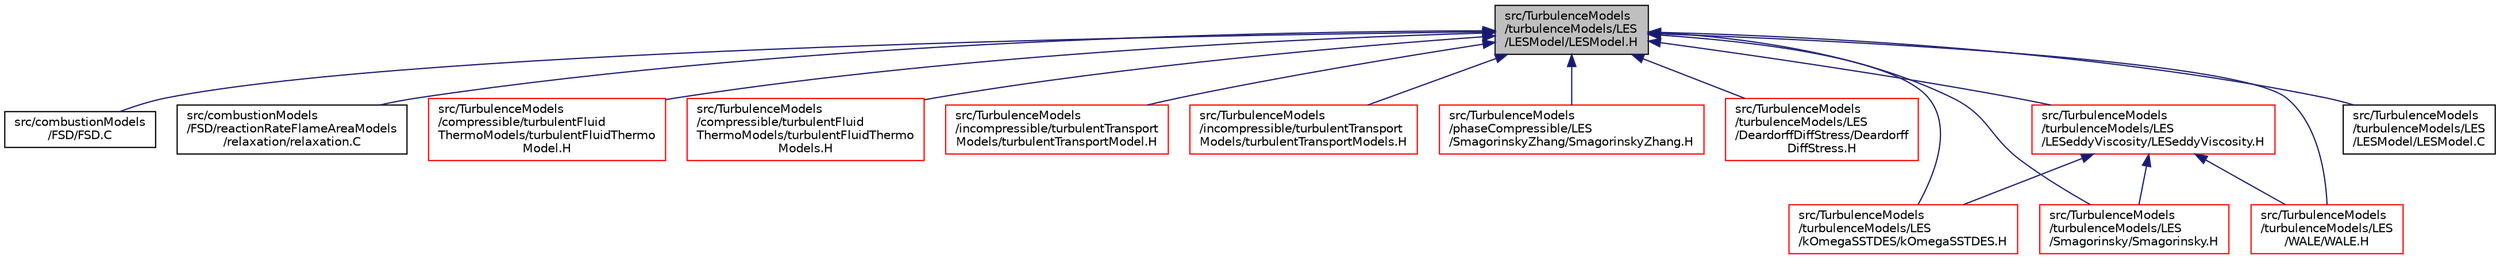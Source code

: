 digraph "src/TurbulenceModels/turbulenceModels/LES/LESModel/LESModel.H"
{
  bgcolor="transparent";
  edge [fontname="Helvetica",fontsize="10",labelfontname="Helvetica",labelfontsize="10"];
  node [fontname="Helvetica",fontsize="10",shape=record];
  Node329 [label="src/TurbulenceModels\l/turbulenceModels/LES\l/LESModel/LESModel.H",height=0.2,width=0.4,color="black", fillcolor="grey75", style="filled", fontcolor="black"];
  Node329 -> Node330 [dir="back",color="midnightblue",fontsize="10",style="solid",fontname="Helvetica"];
  Node330 [label="src/combustionModels\l/FSD/FSD.C",height=0.2,width=0.4,color="black",URL="$a00023.html"];
  Node329 -> Node331 [dir="back",color="midnightblue",fontsize="10",style="solid",fontname="Helvetica"];
  Node331 [label="src/combustionModels\l/FSD/reactionRateFlameAreaModels\l/relaxation/relaxation.C",height=0.2,width=0.4,color="black",URL="$a00047.html"];
  Node329 -> Node332 [dir="back",color="midnightblue",fontsize="10",style="solid",fontname="Helvetica"];
  Node332 [label="src/TurbulenceModels\l/compressible/turbulentFluid\lThermoModels/turbulentFluidThermo\lModel.H",height=0.2,width=0.4,color="red",URL="$a17672.html"];
  Node329 -> Node394 [dir="back",color="midnightblue",fontsize="10",style="solid",fontname="Helvetica"];
  Node394 [label="src/TurbulenceModels\l/compressible/turbulentFluid\lThermoModels/turbulentFluidThermo\lModels.H",height=0.2,width=0.4,color="red",URL="$a17678.html"];
  Node329 -> Node396 [dir="back",color="midnightblue",fontsize="10",style="solid",fontname="Helvetica"];
  Node396 [label="src/TurbulenceModels\l/incompressible/turbulentTransport\lModels/turbulentTransportModel.H",height=0.2,width=0.4,color="red",URL="$a17732.html"];
  Node329 -> Node410 [dir="back",color="midnightblue",fontsize="10",style="solid",fontname="Helvetica"];
  Node410 [label="src/TurbulenceModels\l/incompressible/turbulentTransport\lModels/turbulentTransportModels.H",height=0.2,width=0.4,color="red",URL="$a17738.html"];
  Node329 -> Node412 [dir="back",color="midnightblue",fontsize="10",style="solid",fontname="Helvetica"];
  Node412 [label="src/TurbulenceModels\l/phaseCompressible/LES\l/SmagorinskyZhang/SmagorinskyZhang.H",height=0.2,width=0.4,color="red",URL="$a17756.html"];
  Node329 -> Node414 [dir="back",color="midnightblue",fontsize="10",style="solid",fontname="Helvetica"];
  Node414 [label="src/TurbulenceModels\l/turbulenceModels/LES\l/DeardorffDiffStress/Deardorff\lDiffStress.H",height=0.2,width=0.4,color="red",URL="$a17942.html"];
  Node329 -> Node416 [dir="back",color="midnightblue",fontsize="10",style="solid",fontname="Helvetica"];
  Node416 [label="src/TurbulenceModels\l/turbulenceModels/LES\l/kOmegaSSTDES/kOmegaSSTDES.H",height=0.2,width=0.4,color="red",URL="$a17966.html"];
  Node329 -> Node418 [dir="back",color="midnightblue",fontsize="10",style="solid",fontname="Helvetica"];
  Node418 [label="src/TurbulenceModels\l/turbulenceModels/LES\l/LESeddyViscosity/LESeddyViscosity.H",height=0.2,width=0.4,color="red",URL="$a18017.html"];
  Node418 -> Node416 [dir="back",color="midnightblue",fontsize="10",style="solid",fontname="Helvetica"];
  Node418 -> Node430 [dir="back",color="midnightblue",fontsize="10",style="solid",fontname="Helvetica"];
  Node430 [label="src/TurbulenceModels\l/turbulenceModels/LES\l/Smagorinsky/Smagorinsky.H",height=0.2,width=0.4,color="red",URL="$a18056.html"];
  Node418 -> Node438 [dir="back",color="midnightblue",fontsize="10",style="solid",fontname="Helvetica"];
  Node438 [label="src/TurbulenceModels\l/turbulenceModels/LES\l/WALE/WALE.H",height=0.2,width=0.4,color="red",URL="$a18080.html"];
  Node329 -> Node440 [dir="back",color="midnightblue",fontsize="10",style="solid",fontname="Helvetica"];
  Node440 [label="src/TurbulenceModels\l/turbulenceModels/LES\l/LESModel/LESModel.C",height=0.2,width=0.4,color="black",URL="$a18044.html"];
  Node329 -> Node430 [dir="back",color="midnightblue",fontsize="10",style="solid",fontname="Helvetica"];
  Node329 -> Node438 [dir="back",color="midnightblue",fontsize="10",style="solid",fontname="Helvetica"];
}
